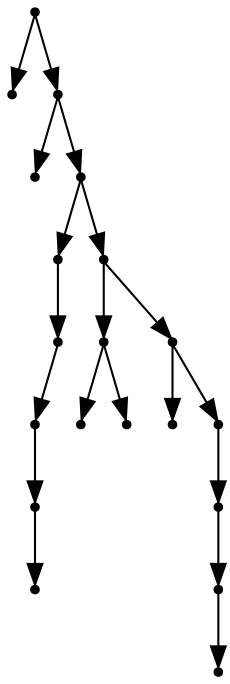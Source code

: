 digraph {
  19 [shape=point];
  0 [shape=point];
  18 [shape=point];
  1 [shape=point];
  17 [shape=point];
  6 [shape=point];
  5 [shape=point];
  4 [shape=point];
  3 [shape=point];
  2 [shape=point];
  16 [shape=point];
  9 [shape=point];
  7 [shape=point];
  8 [shape=point];
  15 [shape=point];
  10 [shape=point];
  14 [shape=point];
  13 [shape=point];
  12 [shape=point];
  11 [shape=point];
19 -> 0;
19 -> 18;
18 -> 1;
18 -> 17;
17 -> 6;
6 -> 5;
5 -> 4;
4 -> 3;
3 -> 2;
17 -> 16;
16 -> 9;
9 -> 7;
9 -> 8;
16 -> 15;
15 -> 10;
15 -> 14;
14 -> 13;
13 -> 12;
12 -> 11;
}
